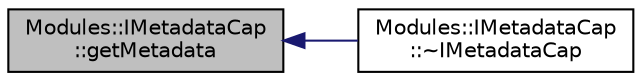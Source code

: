 digraph "Modules::IMetadataCap::getMetadata"
{
 // INTERACTIVE_SVG=YES
  edge [fontname="Helvetica",fontsize="10",labelfontname="Helvetica",labelfontsize="10"];
  node [fontname="Helvetica",fontsize="10",shape=record];
  rankdir="LR";
  Node1 [label="Modules::IMetadataCap\l::getMetadata",height=0.2,width=0.4,color="black", fillcolor="grey75", style="filled", fontcolor="black"];
  Node1 -> Node2 [dir="back",color="midnightblue",fontsize="10",style="solid",fontname="Helvetica"];
  Node2 [label="Modules::IMetadataCap\l::~IMetadataCap",height=0.2,width=0.4,color="black", fillcolor="white", style="filled",URL="$struct_modules_1_1_i_metadata_cap.html#a0e658f279d690670bac3e1ba33e45243"];
}
